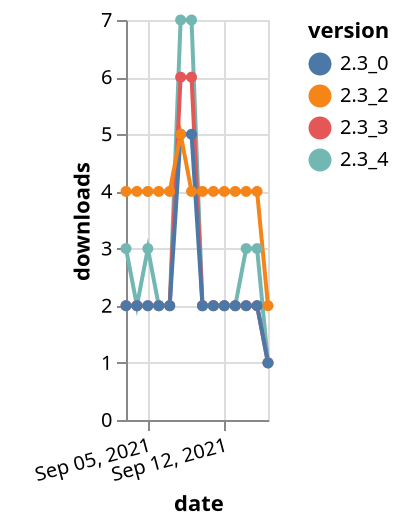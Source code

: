 {"$schema": "https://vega.github.io/schema/vega-lite/v5.json", "description": "A simple bar chart with embedded data.", "data": {"values": [{"date": "2021-09-03", "total": 7820, "delta": 3, "version": "2.3_4"}, {"date": "2021-09-04", "total": 7822, "delta": 2, "version": "2.3_4"}, {"date": "2021-09-05", "total": 7825, "delta": 3, "version": "2.3_4"}, {"date": "2021-09-06", "total": 7827, "delta": 2, "version": "2.3_4"}, {"date": "2021-09-07", "total": 7829, "delta": 2, "version": "2.3_4"}, {"date": "2021-09-08", "total": 7836, "delta": 7, "version": "2.3_4"}, {"date": "2021-09-09", "total": 7843, "delta": 7, "version": "2.3_4"}, {"date": "2021-09-10", "total": 7845, "delta": 2, "version": "2.3_4"}, {"date": "2021-09-11", "total": 7847, "delta": 2, "version": "2.3_4"}, {"date": "2021-09-12", "total": 7849, "delta": 2, "version": "2.3_4"}, {"date": "2021-09-13", "total": 7851, "delta": 2, "version": "2.3_4"}, {"date": "2021-09-14", "total": 7854, "delta": 3, "version": "2.3_4"}, {"date": "2021-09-15", "total": 7857, "delta": 3, "version": "2.3_4"}, {"date": "2021-09-16", "total": 7858, "delta": 1, "version": "2.3_4"}, {"date": "2021-09-03", "total": 4622, "delta": 2, "version": "2.3_3"}, {"date": "2021-09-04", "total": 4624, "delta": 2, "version": "2.3_3"}, {"date": "2021-09-05", "total": 4626, "delta": 2, "version": "2.3_3"}, {"date": "2021-09-06", "total": 4628, "delta": 2, "version": "2.3_3"}, {"date": "2021-09-07", "total": 4630, "delta": 2, "version": "2.3_3"}, {"date": "2021-09-08", "total": 4636, "delta": 6, "version": "2.3_3"}, {"date": "2021-09-09", "total": 4642, "delta": 6, "version": "2.3_3"}, {"date": "2021-09-10", "total": 4644, "delta": 2, "version": "2.3_3"}, {"date": "2021-09-11", "total": 4646, "delta": 2, "version": "2.3_3"}, {"date": "2021-09-12", "total": 4648, "delta": 2, "version": "2.3_3"}, {"date": "2021-09-13", "total": 4650, "delta": 2, "version": "2.3_3"}, {"date": "2021-09-14", "total": 4652, "delta": 2, "version": "2.3_3"}, {"date": "2021-09-15", "total": 4654, "delta": 2, "version": "2.3_3"}, {"date": "2021-09-16", "total": 4655, "delta": 1, "version": "2.3_3"}, {"date": "2021-09-03", "total": 3973, "delta": 2, "version": "2.3_0"}, {"date": "2021-09-04", "total": 3975, "delta": 2, "version": "2.3_0"}, {"date": "2021-09-05", "total": 3977, "delta": 2, "version": "2.3_0"}, {"date": "2021-09-06", "total": 3979, "delta": 2, "version": "2.3_0"}, {"date": "2021-09-07", "total": 3981, "delta": 2, "version": "2.3_0"}, {"date": "2021-09-08", "total": 3986, "delta": 5, "version": "2.3_0"}, {"date": "2021-09-09", "total": 3991, "delta": 5, "version": "2.3_0"}, {"date": "2021-09-10", "total": 3993, "delta": 2, "version": "2.3_0"}, {"date": "2021-09-11", "total": 3995, "delta": 2, "version": "2.3_0"}, {"date": "2021-09-12", "total": 3997, "delta": 2, "version": "2.3_0"}, {"date": "2021-09-13", "total": 3999, "delta": 2, "version": "2.3_0"}, {"date": "2021-09-14", "total": 4001, "delta": 2, "version": "2.3_0"}, {"date": "2021-09-15", "total": 4003, "delta": 2, "version": "2.3_0"}, {"date": "2021-09-16", "total": 4004, "delta": 1, "version": "2.3_0"}, {"date": "2021-09-03", "total": 4732, "delta": 4, "version": "2.3_2"}, {"date": "2021-09-04", "total": 4736, "delta": 4, "version": "2.3_2"}, {"date": "2021-09-05", "total": 4740, "delta": 4, "version": "2.3_2"}, {"date": "2021-09-06", "total": 4744, "delta": 4, "version": "2.3_2"}, {"date": "2021-09-07", "total": 4748, "delta": 4, "version": "2.3_2"}, {"date": "2021-09-08", "total": 4753, "delta": 5, "version": "2.3_2"}, {"date": "2021-09-09", "total": 4757, "delta": 4, "version": "2.3_2"}, {"date": "2021-09-10", "total": 4761, "delta": 4, "version": "2.3_2"}, {"date": "2021-09-11", "total": 4765, "delta": 4, "version": "2.3_2"}, {"date": "2021-09-12", "total": 4769, "delta": 4, "version": "2.3_2"}, {"date": "2021-09-13", "total": 4773, "delta": 4, "version": "2.3_2"}, {"date": "2021-09-14", "total": 4777, "delta": 4, "version": "2.3_2"}, {"date": "2021-09-15", "total": 4781, "delta": 4, "version": "2.3_2"}, {"date": "2021-09-16", "total": 4783, "delta": 2, "version": "2.3_2"}]}, "width": "container", "mark": {"type": "line", "point": {"filled": true}}, "encoding": {"x": {"field": "date", "type": "temporal", "timeUnit": "yearmonthdate", "title": "date", "axis": {"labelAngle": -15}}, "y": {"field": "delta", "type": "quantitative", "title": "downloads"}, "color": {"field": "version", "type": "nominal"}, "tooltip": {"field": "delta"}}}
